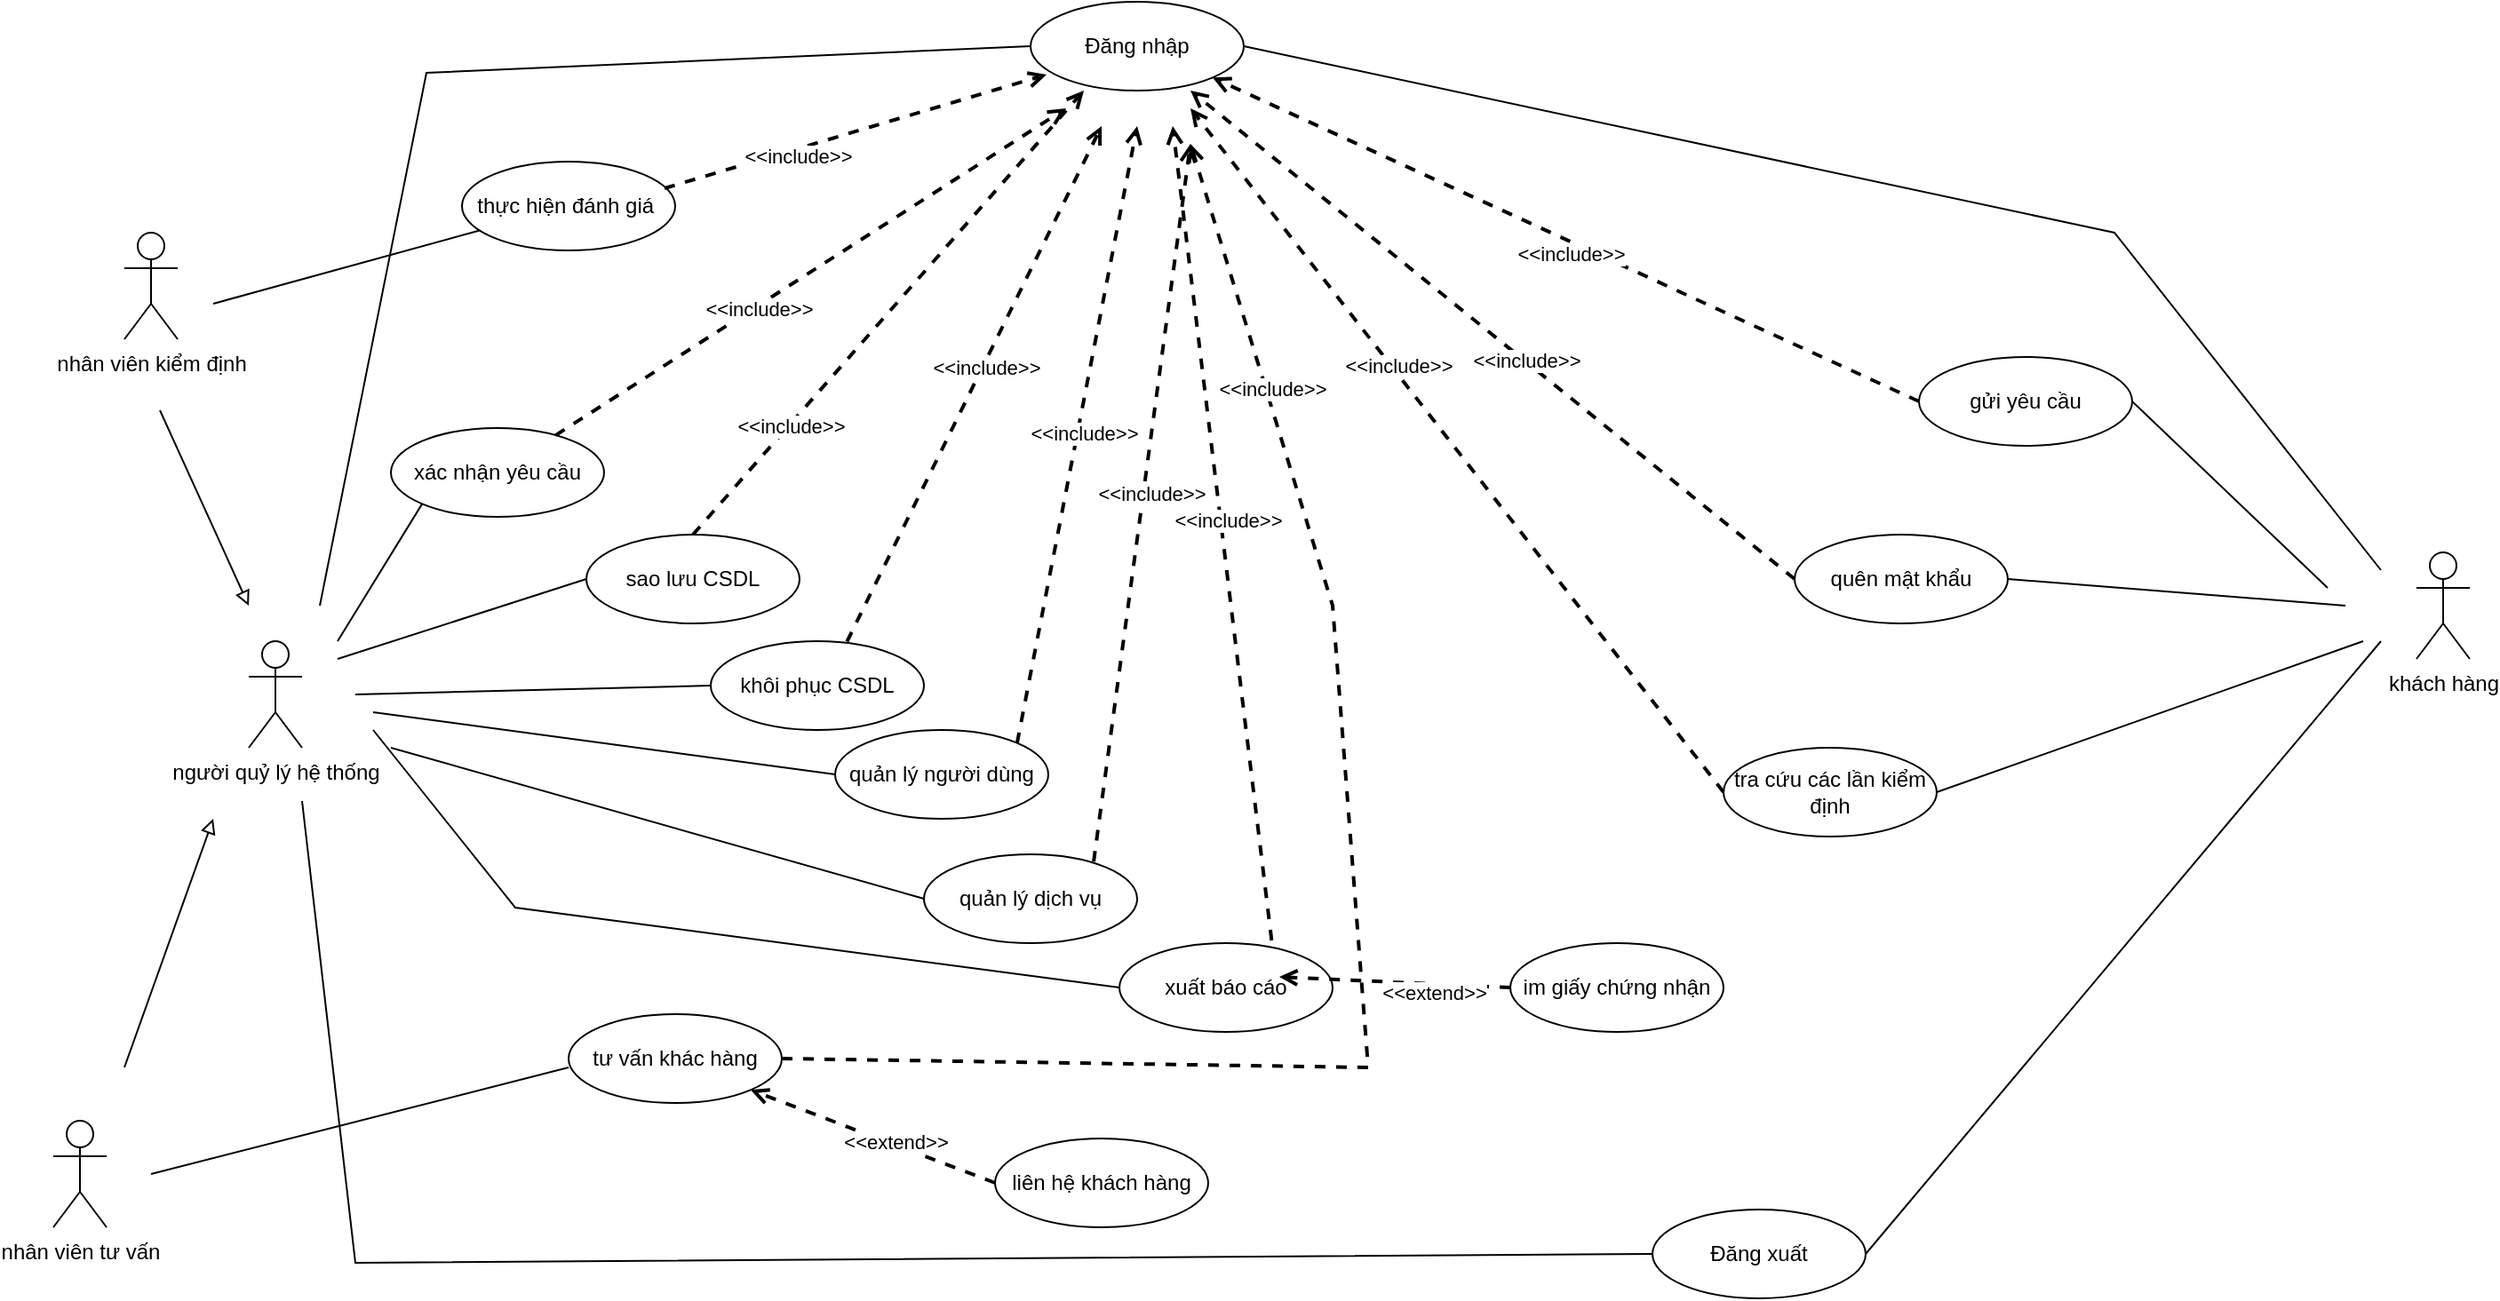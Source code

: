 <mxfile version="24.7.17" pages="4">
  <diagram name="use case tong quat" id="53bPs-Tj5kSFK4nyHWsO">
    <mxGraphModel dx="2273" dy="934" grid="1" gridSize="10" guides="1" tooltips="1" connect="1" arrows="1" fold="1" page="1" pageScale="1" pageWidth="827" pageHeight="1169" math="0" shadow="0">
      <root>
        <mxCell id="0" />
        <mxCell id="1" parent="0" />
        <mxCell id="f5O9573PtEotkBy1hpDQ-1" value="người quỷ lý hệ thống" style="shape=umlActor;verticalLabelPosition=bottom;verticalAlign=top;html=1;outlineConnect=0;" vertex="1" parent="1">
          <mxGeometry x="-210" y="380" width="30" height="60" as="geometry" />
        </mxCell>
        <mxCell id="f5O9573PtEotkBy1hpDQ-2" value="nhân viên tư vấn" style="shape=umlActor;verticalLabelPosition=bottom;verticalAlign=top;html=1;outlineConnect=0;" vertex="1" parent="1">
          <mxGeometry x="-320" y="650" width="30" height="60" as="geometry" />
        </mxCell>
        <mxCell id="f5O9573PtEotkBy1hpDQ-3" value="khách hàng" style="shape=umlActor;verticalLabelPosition=bottom;verticalAlign=top;html=1;outlineConnect=0;" vertex="1" parent="1">
          <mxGeometry x="1010" y="330" width="30" height="60" as="geometry" />
        </mxCell>
        <mxCell id="f5O9573PtEotkBy1hpDQ-4" value="nhân viên kiểm định" style="shape=umlActor;verticalLabelPosition=bottom;verticalAlign=top;html=1;outlineConnect=0;" vertex="1" parent="1">
          <mxGeometry x="-280" y="150" width="30" height="60" as="geometry" />
        </mxCell>
        <mxCell id="f5O9573PtEotkBy1hpDQ-5" value="Đăng nhập" style="ellipse;whiteSpace=wrap;html=1;" vertex="1" parent="1">
          <mxGeometry x="230" y="20" width="120" height="50" as="geometry" />
        </mxCell>
        <mxCell id="f5O9573PtEotkBy1hpDQ-6" value="Đăng xuất" style="ellipse;whiteSpace=wrap;html=1;" vertex="1" parent="1">
          <mxGeometry x="580" y="700" width="120" height="50" as="geometry" />
        </mxCell>
        <mxCell id="f5O9573PtEotkBy1hpDQ-7" value="sao lưu CSDL" style="ellipse;whiteSpace=wrap;html=1;" vertex="1" parent="1">
          <mxGeometry x="-20" y="320" width="120" height="50" as="geometry" />
        </mxCell>
        <mxCell id="f5O9573PtEotkBy1hpDQ-8" value="khôi phục CSDL" style="ellipse;whiteSpace=wrap;html=1;" vertex="1" parent="1">
          <mxGeometry x="50" y="380" width="120" height="50" as="geometry" />
        </mxCell>
        <mxCell id="f5O9573PtEotkBy1hpDQ-9" value="tư vấn khác hàng" style="ellipse;whiteSpace=wrap;html=1;" vertex="1" parent="1">
          <mxGeometry x="-30" y="590" width="120" height="50" as="geometry" />
        </mxCell>
        <mxCell id="f5O9573PtEotkBy1hpDQ-10" value="thực hiện đánh giá&amp;nbsp;&lt;span style=&quot;color: rgba(0, 0, 0, 0); font-family: monospace; font-size: 0px; text-align: start; text-wrap: nowrap;&quot;&gt;%3CmxGraphModel%3E%3Croot%3E%3CmxCell%20id%3D%220%22%2F%3E%3CmxCell%20id%3D%221%22%20parent%3D%220%22%2F%3E%3CmxCell%20id%3D%222%22%20value%3D%22%C4%90%C4%83ng%20nh%E1%BA%ADp%22%20style%3D%22ellipse%3BwhiteSpace%3Dwrap%3Bhtml%3D1%3B%22%20vertex%3D%221%22%20parent%3D%221%22%3E%3CmxGeometry%20x%3D%22330%22%20y%3D%22300%22%20width%3D%22120%22%20height%3D%2250%22%20as%3D%22geometry%22%2F%3E%3C%2FmxCell%3E%3C%2Froot%3E%3C%2FmxGraphModel%3E&lt;/span&gt;&lt;span style=&quot;color: rgba(0, 0, 0, 0); font-family: monospace; font-size: 0px; text-align: start; text-wrap: nowrap;&quot;&gt;%3CmxGraphModel%3E%3Croot%3E%3CmxCell%20id%3D%220%22%2F%3E%3CmxCell%20id%3D%221%22%20parent%3D%220%22%2F%3E%3CmxCell%20id%3D%222%22%20value%3D%22%C4%90%C4%83ng%20nh%E1%BA%ADp%22%20style%3D%22ellipse%3BwhiteSpace%3Dwrap%3Bhtml%3D1%3B%22%20vertex%3D%221%22%20parent%3D%221%22%3E%3CmxGeometry%20x%3D%22330%22%20y%3D%22300%22%20width%3D%22120%22%20height%3D%2250%22%20as%3D%22geometry%22%2F%3E%3C%2FmxCell%3E%3C%2Froot%3E%3C%2FmxGraphModel%3E&lt;/span&gt;" style="ellipse;whiteSpace=wrap;html=1;" vertex="1" parent="1">
          <mxGeometry x="-90" y="110" width="120" height="50" as="geometry" />
        </mxCell>
        <mxCell id="f5O9573PtEotkBy1hpDQ-11" value="gửi yêu cầu" style="ellipse;whiteSpace=wrap;html=1;" vertex="1" parent="1">
          <mxGeometry x="730" y="220" width="120" height="50" as="geometry" />
        </mxCell>
        <mxCell id="f5O9573PtEotkBy1hpDQ-12" value="quản lý người dùng" style="ellipse;whiteSpace=wrap;html=1;" vertex="1" parent="1">
          <mxGeometry x="120" y="430" width="120" height="50" as="geometry" />
        </mxCell>
        <mxCell id="f5O9573PtEotkBy1hpDQ-13" value="xuất báo cáo" style="ellipse;whiteSpace=wrap;html=1;" vertex="1" parent="1">
          <mxGeometry x="280" y="550" width="120" height="50" as="geometry" />
        </mxCell>
        <mxCell id="f5O9573PtEotkBy1hpDQ-14" value="" style="endArrow=none;html=1;rounded=0;entryX=0;entryY=0.5;entryDx=0;entryDy=0;" edge="1" parent="1" target="f5O9573PtEotkBy1hpDQ-5">
          <mxGeometry width="50" height="50" relative="1" as="geometry">
            <mxPoint x="-170" y="360" as="sourcePoint" />
            <mxPoint x="420" y="310" as="targetPoint" />
            <Array as="points">
              <mxPoint x="-110" y="60" />
            </Array>
          </mxGeometry>
        </mxCell>
        <mxCell id="f5O9573PtEotkBy1hpDQ-15" value="" style="endArrow=none;html=1;rounded=0;entryX=0;entryY=0.5;entryDx=0;entryDy=0;" edge="1" parent="1" target="f5O9573PtEotkBy1hpDQ-7">
          <mxGeometry width="50" height="50" relative="1" as="geometry">
            <mxPoint x="-160" y="390" as="sourcePoint" />
            <mxPoint x="420" y="310" as="targetPoint" />
          </mxGeometry>
        </mxCell>
        <mxCell id="f5O9573PtEotkBy1hpDQ-16" value="" style="endArrow=none;html=1;rounded=0;entryX=0;entryY=0.5;entryDx=0;entryDy=0;" edge="1" parent="1" target="f5O9573PtEotkBy1hpDQ-8">
          <mxGeometry width="50" height="50" relative="1" as="geometry">
            <mxPoint x="-150" y="410" as="sourcePoint" />
            <mxPoint x="160" y="205" as="targetPoint" />
          </mxGeometry>
        </mxCell>
        <mxCell id="f5O9573PtEotkBy1hpDQ-17" value="" style="endArrow=none;html=1;rounded=0;entryX=0;entryY=0.5;entryDx=0;entryDy=0;" edge="1" parent="1" target="f5O9573PtEotkBy1hpDQ-12">
          <mxGeometry width="50" height="50" relative="1" as="geometry">
            <mxPoint x="-140" y="420" as="sourcePoint" />
            <mxPoint x="170" y="215" as="targetPoint" />
          </mxGeometry>
        </mxCell>
        <mxCell id="f5O9573PtEotkBy1hpDQ-18" value="" style="endArrow=none;html=1;rounded=0;entryX=0;entryY=0.5;entryDx=0;entryDy=0;" edge="1" parent="1" target="f5O9573PtEotkBy1hpDQ-13">
          <mxGeometry width="50" height="50" relative="1" as="geometry">
            <mxPoint x="-140" y="430" as="sourcePoint" />
            <mxPoint x="180" y="225" as="targetPoint" />
            <Array as="points">
              <mxPoint x="-60" y="530" />
            </Array>
          </mxGeometry>
        </mxCell>
        <mxCell id="f5O9573PtEotkBy1hpDQ-19" value="" style="endArrow=none;html=1;rounded=0;entryX=1;entryY=0.5;entryDx=0;entryDy=0;" edge="1" parent="1" target="f5O9573PtEotkBy1hpDQ-11">
          <mxGeometry width="50" height="50" relative="1" as="geometry">
            <mxPoint x="960" y="350" as="sourcePoint" />
            <mxPoint x="700" y="310" as="targetPoint" />
          </mxGeometry>
        </mxCell>
        <mxCell id="f5O9573PtEotkBy1hpDQ-20" value="" style="endArrow=none;html=1;rounded=0;entryX=1;entryY=0.5;entryDx=0;entryDy=0;" edge="1" parent="1" target="f5O9573PtEotkBy1hpDQ-6">
          <mxGeometry width="50" height="50" relative="1" as="geometry">
            <mxPoint x="990" y="380" as="sourcePoint" />
            <mxPoint x="330" y="652.353" as="targetPoint" />
          </mxGeometry>
        </mxCell>
        <mxCell id="f5O9573PtEotkBy1hpDQ-21" value="" style="endArrow=none;html=1;rounded=0;entryX=1;entryY=0.5;entryDx=0;entryDy=0;" edge="1" parent="1" target="f5O9573PtEotkBy1hpDQ-5">
          <mxGeometry width="50" height="50" relative="1" as="geometry">
            <mxPoint x="990" y="340" as="sourcePoint" />
            <mxPoint x="670" y="365" as="targetPoint" />
            <Array as="points">
              <mxPoint x="840" y="150" />
            </Array>
          </mxGeometry>
        </mxCell>
        <mxCell id="f5O9573PtEotkBy1hpDQ-22" value="" style="endArrow=block;html=1;rounded=0;endFill=0;" edge="1" parent="1">
          <mxGeometry width="50" height="50" relative="1" as="geometry">
            <mxPoint x="-280" y="620" as="sourcePoint" />
            <mxPoint x="-230" y="480" as="targetPoint" />
          </mxGeometry>
        </mxCell>
        <mxCell id="f5O9573PtEotkBy1hpDQ-23" value="" style="endArrow=block;html=1;rounded=0;endFill=0;" edge="1" parent="1">
          <mxGeometry width="50" height="50" relative="1" as="geometry">
            <mxPoint x="-260" y="250" as="sourcePoint" />
            <mxPoint x="-210" y="360" as="targetPoint" />
          </mxGeometry>
        </mxCell>
        <mxCell id="f5O9573PtEotkBy1hpDQ-24" value="" style="endArrow=open;dashed=1;html=1;strokeWidth=2;rounded=0;endFill=0;exitX=0.5;exitY=0;exitDx=0;exitDy=0;" edge="1" parent="1" source="f5O9573PtEotkBy1hpDQ-7">
          <mxGeometry width="50" height="50" relative="1" as="geometry">
            <mxPoint x="210" y="330" as="sourcePoint" />
            <mxPoint x="260" y="70" as="targetPoint" />
          </mxGeometry>
        </mxCell>
        <mxCell id="f5O9573PtEotkBy1hpDQ-25" value="&amp;lt;&amp;lt;include&amp;gt;&amp;gt;" style="edgeLabel;html=1;align=center;verticalAlign=middle;resizable=0;points=[];" vertex="1" connectable="0" parent="f5O9573PtEotkBy1hpDQ-24">
          <mxGeometry x="-0.502" relative="1" as="geometry">
            <mxPoint y="1" as="offset" />
          </mxGeometry>
        </mxCell>
        <mxCell id="f5O9573PtEotkBy1hpDQ-26" value="" style="endArrow=open;dashed=1;html=1;strokeWidth=2;rounded=0;endFill=0;exitX=0.639;exitY=0.005;exitDx=0;exitDy=0;exitPerimeter=0;" edge="1" parent="1" source="f5O9573PtEotkBy1hpDQ-8">
          <mxGeometry width="50" height="50" relative="1" as="geometry">
            <mxPoint x="170" y="220" as="sourcePoint" />
            <mxPoint x="270" y="90" as="targetPoint" />
          </mxGeometry>
        </mxCell>
        <mxCell id="f5O9573PtEotkBy1hpDQ-27" value="&amp;lt;&amp;lt;include&amp;gt;&amp;gt;" style="edgeLabel;html=1;align=center;verticalAlign=middle;resizable=0;points=[];" vertex="1" connectable="0" parent="f5O9573PtEotkBy1hpDQ-26">
          <mxGeometry x="0.061" y="-1" relative="1" as="geometry">
            <mxPoint x="1" y="-1" as="offset" />
          </mxGeometry>
        </mxCell>
        <mxCell id="f5O9573PtEotkBy1hpDQ-28" value="" style="endArrow=open;dashed=1;html=1;strokeWidth=2;rounded=0;endFill=0;exitX=0.714;exitY=-0.031;exitDx=0;exitDy=0;exitPerimeter=0;" edge="1" parent="1" source="f5O9573PtEotkBy1hpDQ-13">
          <mxGeometry width="50" height="50" relative="1" as="geometry">
            <mxPoint x="314" y="440" as="sourcePoint" />
            <mxPoint x="310" y="90" as="targetPoint" />
          </mxGeometry>
        </mxCell>
        <mxCell id="f5O9573PtEotkBy1hpDQ-29" value="&amp;lt;&amp;lt;include&amp;gt;&amp;gt;" style="edgeLabel;html=1;align=center;verticalAlign=middle;resizable=0;points=[];" vertex="1" connectable="0" parent="f5O9573PtEotkBy1hpDQ-28">
          <mxGeometry x="0.029" y="-4" relative="1" as="geometry">
            <mxPoint as="offset" />
          </mxGeometry>
        </mxCell>
        <mxCell id="f5O9573PtEotkBy1hpDQ-30" value="" style="endArrow=open;dashed=1;html=1;strokeWidth=2;rounded=0;endFill=0;exitX=1;exitY=0;exitDx=0;exitDy=0;" edge="1" parent="1" source="f5O9573PtEotkBy1hpDQ-12">
          <mxGeometry width="50" height="50" relative="1" as="geometry">
            <mxPoint x="200" y="250" as="sourcePoint" />
            <mxPoint x="290" y="90" as="targetPoint" />
          </mxGeometry>
        </mxCell>
        <mxCell id="f5O9573PtEotkBy1hpDQ-31" value="&amp;lt;&amp;lt;include&amp;gt;&amp;gt;" style="edgeLabel;html=1;align=center;verticalAlign=middle;resizable=0;points=[];" vertex="1" connectable="0" parent="f5O9573PtEotkBy1hpDQ-30">
          <mxGeometry x="0.011" y="-3" relative="1" as="geometry">
            <mxPoint y="1" as="offset" />
          </mxGeometry>
        </mxCell>
        <mxCell id="f5O9573PtEotkBy1hpDQ-32" value="quên mật khẩu" style="ellipse;whiteSpace=wrap;html=1;" vertex="1" parent="1">
          <mxGeometry x="660" y="320" width="120" height="50" as="geometry" />
        </mxCell>
        <mxCell id="f5O9573PtEotkBy1hpDQ-33" value="" style="endArrow=none;html=1;rounded=0;entryX=1;entryY=0.5;entryDx=0;entryDy=0;" edge="1" parent="1" target="f5O9573PtEotkBy1hpDQ-32">
          <mxGeometry width="50" height="50" relative="1" as="geometry">
            <mxPoint x="970" y="360" as="sourcePoint" />
            <mxPoint x="710" y="320" as="targetPoint" />
          </mxGeometry>
        </mxCell>
        <mxCell id="f5O9573PtEotkBy1hpDQ-34" value="" style="endArrow=none;html=1;rounded=0;" edge="1" parent="1">
          <mxGeometry width="50" height="50" relative="1" as="geometry">
            <mxPoint x="-265" y="680" as="sourcePoint" />
            <mxPoint x="-30" y="620" as="targetPoint" />
          </mxGeometry>
        </mxCell>
        <mxCell id="f5O9573PtEotkBy1hpDQ-35" value="" style="endArrow=open;dashed=1;html=1;strokeWidth=2;rounded=0;endFill=0;exitX=0;exitY=0.5;exitDx=0;exitDy=0;entryX=1;entryY=1;entryDx=0;entryDy=0;" edge="1" parent="1" source="f5O9573PtEotkBy1hpDQ-11" target="f5O9573PtEotkBy1hpDQ-5">
          <mxGeometry width="50" height="50" relative="1" as="geometry">
            <mxPoint x="326" y="458" as="sourcePoint" />
            <mxPoint x="320" y="100" as="targetPoint" />
          </mxGeometry>
        </mxCell>
        <mxCell id="f5O9573PtEotkBy1hpDQ-36" value="&amp;lt;&amp;lt;include&amp;gt;&amp;gt;" style="edgeLabel;html=1;align=center;verticalAlign=middle;resizable=0;points=[];" vertex="1" connectable="0" parent="f5O9573PtEotkBy1hpDQ-35">
          <mxGeometry x="-0.021" y="7" relative="1" as="geometry">
            <mxPoint x="1" as="offset" />
          </mxGeometry>
        </mxCell>
        <mxCell id="f5O9573PtEotkBy1hpDQ-37" value="" style="endArrow=open;dashed=1;html=1;strokeWidth=2;rounded=0;endFill=0;exitX=0;exitY=0.5;exitDx=0;exitDy=0;entryX=0.75;entryY=1;entryDx=0;entryDy=0;entryPerimeter=0;" edge="1" parent="1" source="f5O9573PtEotkBy1hpDQ-32" target="f5O9573PtEotkBy1hpDQ-5">
          <mxGeometry width="50" height="50" relative="1" as="geometry">
            <mxPoint x="336" y="468" as="sourcePoint" />
            <mxPoint x="330" y="110" as="targetPoint" />
          </mxGeometry>
        </mxCell>
        <mxCell id="f5O9573PtEotkBy1hpDQ-38" value="&amp;lt;&amp;lt;include&amp;gt;&amp;gt;" style="edgeLabel;html=1;align=center;verticalAlign=middle;resizable=0;points=[];" vertex="1" connectable="0" parent="f5O9573PtEotkBy1hpDQ-37">
          <mxGeometry x="-0.109" y="-1" relative="1" as="geometry">
            <mxPoint as="offset" />
          </mxGeometry>
        </mxCell>
        <mxCell id="f5O9573PtEotkBy1hpDQ-39" value="tra cứu các lần kiểm định" style="ellipse;whiteSpace=wrap;html=1;" vertex="1" parent="1">
          <mxGeometry x="620" y="440" width="120" height="50" as="geometry" />
        </mxCell>
        <mxCell id="f5O9573PtEotkBy1hpDQ-40" value="" style="endArrow=open;dashed=1;html=1;strokeWidth=2;rounded=0;endFill=0;exitX=1;exitY=0.5;exitDx=0;exitDy=0;" edge="1" parent="1" source="f5O9573PtEotkBy1hpDQ-9">
          <mxGeometry width="50" height="50" relative="1" as="geometry">
            <mxPoint x="326" y="458" as="sourcePoint" />
            <mxPoint x="320" y="100" as="targetPoint" />
            <Array as="points">
              <mxPoint x="420" y="620" />
              <mxPoint x="400" y="360" />
            </Array>
          </mxGeometry>
        </mxCell>
        <mxCell id="f5O9573PtEotkBy1hpDQ-41" value="&amp;lt;&amp;lt;include&amp;gt;&amp;gt;" style="edgeLabel;html=1;align=center;verticalAlign=middle;resizable=0;points=[];" vertex="1" connectable="0" parent="f5O9573PtEotkBy1hpDQ-40">
          <mxGeometry x="0.663" y="-3" relative="1" as="geometry">
            <mxPoint as="offset" />
          </mxGeometry>
        </mxCell>
        <mxCell id="f5O9573PtEotkBy1hpDQ-42" value="" style="endArrow=open;dashed=1;html=1;strokeWidth=2;rounded=0;endFill=0;exitX=0.95;exitY=0.3;exitDx=0;exitDy=0;entryX=0.075;entryY=0.82;entryDx=0;entryDy=0;entryPerimeter=0;exitPerimeter=0;" edge="1" parent="1" source="f5O9573PtEotkBy1hpDQ-10" target="f5O9573PtEotkBy1hpDQ-5">
          <mxGeometry width="50" height="50" relative="1" as="geometry">
            <mxPoint x="336" y="468" as="sourcePoint" />
            <mxPoint x="330" y="110" as="targetPoint" />
          </mxGeometry>
        </mxCell>
        <mxCell id="f5O9573PtEotkBy1hpDQ-43" value="&amp;lt;&amp;lt;include&amp;gt;&amp;gt;" style="edgeLabel;html=1;align=center;verticalAlign=middle;resizable=0;points=[];" vertex="1" connectable="0" parent="f5O9573PtEotkBy1hpDQ-42">
          <mxGeometry x="-0.317" y="-4" relative="1" as="geometry">
            <mxPoint as="offset" />
          </mxGeometry>
        </mxCell>
        <mxCell id="f5O9573PtEotkBy1hpDQ-44" value="" style="endArrow=none;html=1;rounded=0;" edge="1" parent="1" target="f5O9573PtEotkBy1hpDQ-10">
          <mxGeometry width="50" height="50" relative="1" as="geometry">
            <mxPoint x="-230" y="190" as="sourcePoint" />
            <mxPoint x="390" y="440" as="targetPoint" />
          </mxGeometry>
        </mxCell>
        <mxCell id="f5O9573PtEotkBy1hpDQ-45" value="liên hệ khách hàng" style="ellipse;whiteSpace=wrap;html=1;" vertex="1" parent="1">
          <mxGeometry x="210" y="660" width="120" height="50" as="geometry" />
        </mxCell>
        <mxCell id="f5O9573PtEotkBy1hpDQ-46" value="" style="endArrow=open;dashed=1;html=1;strokeWidth=2;rounded=0;endFill=0;entryX=1;entryY=1;entryDx=0;entryDy=0;exitX=0;exitY=0.5;exitDx=0;exitDy=0;" edge="1" parent="1" source="f5O9573PtEotkBy1hpDQ-45" target="f5O9573PtEotkBy1hpDQ-9">
          <mxGeometry width="50" height="50" relative="1" as="geometry">
            <mxPoint x="150" y="310" as="sourcePoint" />
            <mxPoint x="270" y="80" as="targetPoint" />
          </mxGeometry>
        </mxCell>
        <mxCell id="f5O9573PtEotkBy1hpDQ-47" value="&amp;lt;&amp;lt;extend&amp;gt;&amp;gt;" style="edgeLabel;html=1;align=center;verticalAlign=middle;resizable=0;points=[];" vertex="1" connectable="0" parent="f5O9573PtEotkBy1hpDQ-46">
          <mxGeometry x="-0.181" y="-2" relative="1" as="geometry">
            <mxPoint as="offset" />
          </mxGeometry>
        </mxCell>
        <mxCell id="f5O9573PtEotkBy1hpDQ-48" value="xác nhận yêu cầu" style="ellipse;whiteSpace=wrap;html=1;" vertex="1" parent="1">
          <mxGeometry x="-130" y="260" width="120" height="50" as="geometry" />
        </mxCell>
        <mxCell id="f5O9573PtEotkBy1hpDQ-49" value="" style="endArrow=none;html=1;rounded=0;entryX=0;entryY=1;entryDx=0;entryDy=0;" edge="1" parent="1" target="f5O9573PtEotkBy1hpDQ-48">
          <mxGeometry width="50" height="50" relative="1" as="geometry">
            <mxPoint x="-160" y="380" as="sourcePoint" />
            <mxPoint x="300" y="440" as="targetPoint" />
          </mxGeometry>
        </mxCell>
        <mxCell id="f5O9573PtEotkBy1hpDQ-50" value="" style="endArrow=open;dashed=1;html=1;strokeWidth=2;rounded=0;endFill=0;" edge="1" parent="1" source="f5O9573PtEotkBy1hpDQ-48">
          <mxGeometry width="50" height="50" relative="1" as="geometry">
            <mxPoint x="150" y="310" as="sourcePoint" />
            <mxPoint x="250" y="80" as="targetPoint" />
          </mxGeometry>
        </mxCell>
        <mxCell id="f5O9573PtEotkBy1hpDQ-51" value="&lt;span style=&quot;color: rgba(0, 0, 0, 0); font-family: monospace; font-size: 0px; text-align: start; background-color: rgb(251, 251, 251);&quot;&gt;%3CmxGraphModel%3E%3Croot%3E%3CmxCell%20id%3D%220%22%2F%3E%3CmxCell%20id%3D%221%22%20parent%3D%220%22%2F%3E%3CmxCell%20id%3D%222%22%20value%3D%22%26amp%3Blt%3B%26amp%3Blt%3Binclude%26amp%3Bgt%3B%26amp%3Bgt%3B%22%20style%3D%22edgeLabel%3Bhtml%3D1%3Balign%3Dcenter%3BverticalAlign%3Dmiddle%3Bresizable%3D0%3Bpoints%3D%5B%5D%3B%22%20vertex%3D%221%22%20connectable%3D%220%22%20parent%3D%221%22%3E%3CmxGeometry%20x%3D%2298.331%22%20y%3D%22107.047%22%20as%3D%22geometry%22%2F%3E%3C%2FmxCell%3E%3C%2Froot%3E%3C%2FmxGraphModel%3E&lt;/span&gt;" style="edgeLabel;html=1;align=center;verticalAlign=middle;resizable=0;points=[];" vertex="1" connectable="0" parent="f5O9573PtEotkBy1hpDQ-50">
          <mxGeometry x="0.215" y="-2" relative="1" as="geometry">
            <mxPoint as="offset" />
          </mxGeometry>
        </mxCell>
        <mxCell id="f5O9573PtEotkBy1hpDQ-52" value="&amp;lt;&amp;lt;include&amp;gt;&amp;gt;" style="edgeLabel;html=1;align=center;verticalAlign=middle;resizable=0;points=[];" vertex="1" connectable="0" parent="f5O9573PtEotkBy1hpDQ-50">
          <mxGeometry x="-0.211" y="-1" relative="1" as="geometry">
            <mxPoint as="offset" />
          </mxGeometry>
        </mxCell>
        <mxCell id="f5O9573PtEotkBy1hpDQ-53" value="" style="endArrow=none;html=1;rounded=0;entryX=1;entryY=0.5;entryDx=0;entryDy=0;" edge="1" parent="1" target="f5O9573PtEotkBy1hpDQ-39">
          <mxGeometry width="50" height="50" relative="1" as="geometry">
            <mxPoint x="980" y="380" as="sourcePoint" />
            <mxPoint x="640" y="385" as="targetPoint" />
          </mxGeometry>
        </mxCell>
        <mxCell id="f5O9573PtEotkBy1hpDQ-54" value="" style="endArrow=open;dashed=1;html=1;strokeWidth=2;rounded=0;endFill=0;exitX=0;exitY=0.5;exitDx=0;exitDy=0;" edge="1" parent="1" source="f5O9573PtEotkBy1hpDQ-39">
          <mxGeometry width="50" height="50" relative="1" as="geometry">
            <mxPoint x="530" y="325" as="sourcePoint" />
            <mxPoint x="320" y="80" as="targetPoint" />
          </mxGeometry>
        </mxCell>
        <mxCell id="f5O9573PtEotkBy1hpDQ-55" value="&amp;lt;&amp;lt;include&amp;gt;&amp;gt;" style="edgeLabel;html=1;align=center;verticalAlign=middle;resizable=0;points=[];" vertex="1" connectable="0" parent="f5O9573PtEotkBy1hpDQ-54">
          <mxGeometry x="0.237" y="-3" relative="1" as="geometry">
            <mxPoint as="offset" />
          </mxGeometry>
        </mxCell>
        <mxCell id="f5O9573PtEotkBy1hpDQ-56" value="" style="endArrow=none;html=1;rounded=0;exitX=0;exitY=0.5;exitDx=0;exitDy=0;" edge="1" parent="1" source="f5O9573PtEotkBy1hpDQ-6">
          <mxGeometry width="50" height="50" relative="1" as="geometry">
            <mxPoint x="1000" y="390" as="sourcePoint" />
            <mxPoint x="-180" y="470" as="targetPoint" />
            <Array as="points">
              <mxPoint x="-150" y="730" />
            </Array>
          </mxGeometry>
        </mxCell>
        <mxCell id="f5O9573PtEotkBy1hpDQ-57" value="im giấy chứng nhận" style="ellipse;whiteSpace=wrap;html=1;" vertex="1" parent="1">
          <mxGeometry x="500" y="550" width="120" height="50" as="geometry" />
        </mxCell>
        <mxCell id="f5O9573PtEotkBy1hpDQ-58" value="" style="endArrow=open;dashed=1;html=1;strokeWidth=2;rounded=0;endFill=0;entryX=1;entryY=1;entryDx=0;entryDy=0;exitX=0;exitY=0.5;exitDx=0;exitDy=0;" edge="1" parent="1" source="f5O9573PtEotkBy1hpDQ-57">
          <mxGeometry width="50" height="50" relative="1" as="geometry">
            <mxPoint x="508" y="621" as="sourcePoint" />
            <mxPoint x="370" y="569" as="targetPoint" />
          </mxGeometry>
        </mxCell>
        <mxCell id="f5O9573PtEotkBy1hpDQ-59" value="&amp;lt;&amp;lt;extend&amp;gt;&amp;gt;" style="edgeLabel;html=1;align=center;verticalAlign=middle;resizable=0;points=[];" vertex="1" connectable="0" parent="f5O9573PtEotkBy1hpDQ-58">
          <mxGeometry x="-0.181" y="-2" relative="1" as="geometry">
            <mxPoint x="10" y="7" as="offset" />
          </mxGeometry>
        </mxCell>
        <mxCell id="f5O9573PtEotkBy1hpDQ-60" value="quản lý dịch vụ" style="ellipse;whiteSpace=wrap;html=1;" vertex="1" parent="1">
          <mxGeometry x="170" y="500" width="120" height="50" as="geometry" />
        </mxCell>
        <mxCell id="f5O9573PtEotkBy1hpDQ-61" value="" style="endArrow=none;html=1;rounded=0;entryX=0;entryY=0.5;entryDx=0;entryDy=0;" edge="1" parent="1" target="f5O9573PtEotkBy1hpDQ-60">
          <mxGeometry width="50" height="50" relative="1" as="geometry">
            <mxPoint x="-130" y="440" as="sourcePoint" />
            <mxPoint x="290" y="470" as="targetPoint" />
          </mxGeometry>
        </mxCell>
        <mxCell id="f5O9573PtEotkBy1hpDQ-62" value="" style="endArrow=open;dashed=1;html=1;strokeWidth=2;rounded=0;endFill=0;exitX=0.796;exitY=0.082;exitDx=0;exitDy=0;exitPerimeter=0;" edge="1" parent="1" source="f5O9573PtEotkBy1hpDQ-60">
          <mxGeometry width="50" height="50" relative="1" as="geometry">
            <mxPoint x="376" y="558" as="sourcePoint" />
            <mxPoint x="320" y="100" as="targetPoint" />
          </mxGeometry>
        </mxCell>
        <mxCell id="f5O9573PtEotkBy1hpDQ-63" value="&amp;lt;&amp;lt;include&amp;gt;&amp;gt;" style="edgeLabel;html=1;align=center;verticalAlign=middle;resizable=0;points=[];" vertex="1" connectable="0" parent="f5O9573PtEotkBy1hpDQ-62">
          <mxGeometry x="0.029" y="-4" relative="1" as="geometry">
            <mxPoint as="offset" />
          </mxGeometry>
        </mxCell>
      </root>
    </mxGraphModel>
  </diagram>
  <diagram id="MuZ1EdwapbXiGxudljui" name="Trang-2">
    <mxGraphModel dx="989" dy="639" grid="1" gridSize="10" guides="1" tooltips="1" connect="1" arrows="1" fold="1" page="1" pageScale="1" pageWidth="827" pageHeight="1169" math="0" shadow="0">
      <root>
        <mxCell id="0" />
        <mxCell id="1" parent="0" />
        <mxCell id="-pCjzga6gceC2OjpBCE2-2" value="người quả lý hệ thống" style="shape=umlActor;verticalLabelPosition=bottom;verticalAlign=top;html=1;outlineConnect=0;" vertex="1" parent="1">
          <mxGeometry x="190" y="310" width="30" height="60" as="geometry" />
        </mxCell>
        <mxCell id="-pCjzga6gceC2OjpBCE2-3" value="sao lưu CSDL" style="ellipse;whiteSpace=wrap;html=1;" vertex="1" parent="1">
          <mxGeometry x="450" y="480" width="120" height="50" as="geometry" />
        </mxCell>
        <mxCell id="-pCjzga6gceC2OjpBCE2-4" value="khôi phục CSDL&lt;span style=&quot;color: rgba(0, 0, 0, 0); font-family: monospace; font-size: 0px; text-align: start; text-wrap: nowrap;&quot;&gt;%3CmxGraphModel%3E%3Croot%3E%3CmxCell%20id%3D%220%22%2F%3E%3CmxCell%20id%3D%221%22%20parent%3D%220%22%2F%3E%3CmxCell%20id%3D%222%22%20value%3D%22sao%20l%C6%B0u%20CSDL%22%20style%3D%22ellipse%3BwhiteSpace%3Dwrap%3Bhtml%3D1%3B%22%20vertex%3D%221%22%20parent%3D%221%22%3E%3CmxGeometry%20x%3D%22400%22%20y%3D%22340%22%20width%3D%22120%22%20height%3D%2250%22%20as%3D%22geometry%22%2F%3E%3C%2FmxCell%3E%3C%2Froot%3E%3C%2FmxGraphModel%3E&lt;/span&gt;" style="ellipse;whiteSpace=wrap;html=1;" vertex="1" parent="1">
          <mxGeometry x="420" y="120" width="120" height="50" as="geometry" />
        </mxCell>
        <mxCell id="-pCjzga6gceC2OjpBCE2-5" value="quản lý người dùng" style="ellipse;whiteSpace=wrap;html=1;" vertex="1" parent="1">
          <mxGeometry x="650" y="480" width="120" height="50" as="geometry" />
        </mxCell>
        <mxCell id="-pCjzga6gceC2OjpBCE2-6" value="quản lý dịch vụ" style="ellipse;whiteSpace=wrap;html=1;" vertex="1" parent="1">
          <mxGeometry x="270" y="520" width="120" height="50" as="geometry" />
        </mxCell>
        <mxCell id="-pCjzga6gceC2OjpBCE2-7" value="xuất báo cáo&amp;nbsp;" style="ellipse;whiteSpace=wrap;html=1;" vertex="1" parent="1">
          <mxGeometry x="620" y="310" width="120" height="50" as="geometry" />
        </mxCell>
        <mxCell id="-pCjzga6gceC2OjpBCE2-8" value="xác nhận yêu cầu" style="ellipse;whiteSpace=wrap;html=1;" vertex="1" parent="1">
          <mxGeometry x="620" y="190" width="120" height="50" as="geometry" />
        </mxCell>
        <mxCell id="46Dm5urxPdZSWB7u-8lu-1" value="đăng nhập" style="ellipse;whiteSpace=wrap;html=1;" vertex="1" parent="1">
          <mxGeometry x="340" y="280" width="120" height="50" as="geometry" />
        </mxCell>
        <mxCell id="46Dm5urxPdZSWB7u-8lu-2" value="đăng xuất" style="ellipse;whiteSpace=wrap;html=1;" vertex="1" parent="1">
          <mxGeometry x="860" y="380" width="120" height="50" as="geometry" />
        </mxCell>
        <mxCell id="46Dm5urxPdZSWB7u-8lu-4" value="" style="endArrow=none;html=1;rounded=0;entryX=0;entryY=0.5;entryDx=0;entryDy=0;" edge="1" parent="1" target="46Dm5urxPdZSWB7u-8lu-1">
          <mxGeometry width="50" height="50" relative="1" as="geometry">
            <mxPoint x="250" y="340" as="sourcePoint" />
            <mxPoint x="540" y="440" as="targetPoint" />
          </mxGeometry>
        </mxCell>
        <mxCell id="46Dm5urxPdZSWB7u-8lu-5" value="" style="endArrow=open;dashed=1;html=1;rounded=0;endFill=0;" edge="1" parent="1">
          <mxGeometry width="50" height="50" relative="1" as="geometry">
            <mxPoint x="260" y="360" as="sourcePoint" />
            <mxPoint x="850" y="400" as="targetPoint" />
          </mxGeometry>
        </mxCell>
        <mxCell id="46Dm5urxPdZSWB7u-8lu-18" value="&amp;lt;&amp;lt;include&amp;gt;&amp;gt;" style="edgeLabel;html=1;align=center;verticalAlign=middle;resizable=0;points=[];" vertex="1" connectable="0" parent="46Dm5urxPdZSWB7u-8lu-5">
          <mxGeometry x="0.168" y="1" relative="1" as="geometry">
            <mxPoint x="1" as="offset" />
          </mxGeometry>
        </mxCell>
        <mxCell id="46Dm5urxPdZSWB7u-8lu-6" value="quên mật khẩu" style="ellipse;whiteSpace=wrap;html=1;" vertex="1" parent="1">
          <mxGeometry x="200" y="150" width="120" height="50" as="geometry" />
        </mxCell>
        <mxCell id="46Dm5urxPdZSWB7u-8lu-7" value="" style="endArrow=none;dashed=1;html=1;rounded=0;endFill=0;entryX=1;entryY=1;entryDx=0;entryDy=0;startArrow=open;startFill=0;" edge="1" parent="1" source="46Dm5urxPdZSWB7u-8lu-1" target="46Dm5urxPdZSWB7u-8lu-6">
          <mxGeometry width="50" height="50" relative="1" as="geometry">
            <mxPoint x="270" y="370" as="sourcePoint" />
            <mxPoint x="860" y="410" as="targetPoint" />
          </mxGeometry>
        </mxCell>
        <mxCell id="46Dm5urxPdZSWB7u-8lu-8" value="&amp;lt;&amp;lt;extend&amp;gt;&amp;gt;" style="edgeLabel;html=1;align=center;verticalAlign=middle;resizable=0;points=[];" vertex="1" connectable="0" parent="46Dm5urxPdZSWB7u-8lu-7">
          <mxGeometry x="0.425" relative="1" as="geometry">
            <mxPoint as="offset" />
          </mxGeometry>
        </mxCell>
        <mxCell id="46Dm5urxPdZSWB7u-8lu-9" value="" style="endArrow=none;html=1;rounded=0;exitX=0.656;exitY=-0.056;exitDx=0;exitDy=0;exitPerimeter=0;entryX=0.293;entryY=1.026;entryDx=0;entryDy=0;entryPerimeter=0;endFill=0;dashed=1;startArrow=open;startFill=0;" edge="1" parent="1" source="46Dm5urxPdZSWB7u-8lu-1" target="-pCjzga6gceC2OjpBCE2-4">
          <mxGeometry width="50" height="50" relative="1" as="geometry">
            <mxPoint x="490" y="490" as="sourcePoint" />
            <mxPoint x="540" y="440" as="targetPoint" />
          </mxGeometry>
        </mxCell>
        <mxCell id="46Dm5urxPdZSWB7u-8lu-15" value="&amp;lt;&amp;lt;include&amp;gt;&amp;gt;" style="edgeLabel;html=1;align=center;verticalAlign=middle;resizable=0;points=[];" vertex="1" connectable="0" parent="46Dm5urxPdZSWB7u-8lu-9">
          <mxGeometry x="-0.009" y="-2" relative="1" as="geometry">
            <mxPoint as="offset" />
          </mxGeometry>
        </mxCell>
        <mxCell id="46Dm5urxPdZSWB7u-8lu-10" value="" style="endArrow=none;html=1;rounded=0;exitX=1;exitY=0.5;exitDx=0;exitDy=0;entryX=0;entryY=0.5;entryDx=0;entryDy=0;endFill=0;dashed=1;startArrow=open;startFill=0;" edge="1" parent="1" source="46Dm5urxPdZSWB7u-8lu-1" target="-pCjzga6gceC2OjpBCE2-8">
          <mxGeometry width="50" height="50" relative="1" as="geometry">
            <mxPoint x="490" y="490" as="sourcePoint" />
            <mxPoint x="540" y="440" as="targetPoint" />
          </mxGeometry>
        </mxCell>
        <mxCell id="46Dm5urxPdZSWB7u-8lu-16" value="&amp;lt;&amp;lt;include&amp;gt;&amp;gt;" style="edgeLabel;html=1;align=center;verticalAlign=middle;resizable=0;points=[];" vertex="1" connectable="0" parent="46Dm5urxPdZSWB7u-8lu-10">
          <mxGeometry x="-0.145" y="-1" relative="1" as="geometry">
            <mxPoint as="offset" />
          </mxGeometry>
        </mxCell>
        <mxCell id="46Dm5urxPdZSWB7u-8lu-11" value="" style="endArrow=none;html=1;rounded=0;exitX=0.979;exitY=0.767;exitDx=0;exitDy=0;exitPerimeter=0;entryX=0;entryY=0.5;entryDx=0;entryDy=0;endFill=0;dashed=1;startArrow=open;startFill=0;" edge="1" parent="1" source="46Dm5urxPdZSWB7u-8lu-1" target="-pCjzga6gceC2OjpBCE2-7">
          <mxGeometry width="50" height="50" relative="1" as="geometry">
            <mxPoint x="490" y="490" as="sourcePoint" />
            <mxPoint x="540" y="440" as="targetPoint" />
          </mxGeometry>
        </mxCell>
        <mxCell id="46Dm5urxPdZSWB7u-8lu-17" value="&amp;lt;&amp;lt;include&amp;gt;&amp;gt;" style="edgeLabel;html=1;align=center;verticalAlign=middle;resizable=0;points=[];" vertex="1" connectable="0" parent="46Dm5urxPdZSWB7u-8lu-11">
          <mxGeometry x="0.069" y="5" relative="1" as="geometry">
            <mxPoint as="offset" />
          </mxGeometry>
        </mxCell>
        <mxCell id="46Dm5urxPdZSWB7u-8lu-12" value="" style="endArrow=none;html=1;rounded=0;exitX=0.5;exitY=1;exitDx=0;exitDy=0;endFill=0;dashed=1;startArrow=open;startFill=0;" edge="1" parent="1" source="46Dm5urxPdZSWB7u-8lu-1" target="-pCjzga6gceC2OjpBCE2-3">
          <mxGeometry width="50" height="50" relative="1" as="geometry">
            <mxPoint x="490" y="490" as="sourcePoint" />
            <mxPoint x="540" y="440" as="targetPoint" />
          </mxGeometry>
        </mxCell>
        <mxCell id="46Dm5urxPdZSWB7u-8lu-20" value="&amp;lt;&amp;lt;include&amp;gt;&amp;gt;" style="edgeLabel;html=1;align=center;verticalAlign=middle;resizable=0;points=[];" vertex="1" connectable="0" parent="46Dm5urxPdZSWB7u-8lu-12">
          <mxGeometry x="0.286" y="3" relative="1" as="geometry">
            <mxPoint as="offset" />
          </mxGeometry>
        </mxCell>
        <mxCell id="46Dm5urxPdZSWB7u-8lu-13" value="" style="endArrow=open;html=1;rounded=0;exitX=0.5;exitY=0;exitDx=0;exitDy=0;entryX=0;entryY=1;entryDx=0;entryDy=0;endFill=0;dashed=1;startArrow=none;startFill=0;" edge="1" parent="1" source="-pCjzga6gceC2OjpBCE2-6" target="46Dm5urxPdZSWB7u-8lu-1">
          <mxGeometry width="50" height="50" relative="1" as="geometry">
            <mxPoint x="490" y="490" as="sourcePoint" />
            <mxPoint x="540" y="440" as="targetPoint" />
          </mxGeometry>
        </mxCell>
        <mxCell id="46Dm5urxPdZSWB7u-8lu-21" value="&amp;lt;&amp;lt;include&amp;gt;&amp;gt;" style="edgeLabel;html=1;align=center;verticalAlign=middle;resizable=0;points=[];" vertex="1" connectable="0" parent="46Dm5urxPdZSWB7u-8lu-13">
          <mxGeometry x="-0.03" relative="1" as="geometry">
            <mxPoint as="offset" />
          </mxGeometry>
        </mxCell>
        <mxCell id="46Dm5urxPdZSWB7u-8lu-14" value="" style="endArrow=open;html=1;rounded=0;entryX=1;entryY=1;entryDx=0;entryDy=0;exitX=0.411;exitY=0.061;exitDx=0;exitDy=0;exitPerimeter=0;endFill=0;dashed=1;startArrow=none;startFill=0;" edge="1" parent="1" source="-pCjzga6gceC2OjpBCE2-5" target="46Dm5urxPdZSWB7u-8lu-1">
          <mxGeometry width="50" height="50" relative="1" as="geometry">
            <mxPoint x="490" y="490" as="sourcePoint" />
            <mxPoint x="540" y="440" as="targetPoint" />
          </mxGeometry>
        </mxCell>
        <mxCell id="46Dm5urxPdZSWB7u-8lu-19" value="&amp;lt;&amp;lt;include&amp;gt;&amp;gt;" style="edgeLabel;html=1;align=center;verticalAlign=middle;resizable=0;points=[];" vertex="1" connectable="0" parent="46Dm5urxPdZSWB7u-8lu-14">
          <mxGeometry x="-0.273" y="-2" relative="1" as="geometry">
            <mxPoint x="-1" as="offset" />
          </mxGeometry>
        </mxCell>
        <mxCell id="ZnC2k-dnOfTeuohm9oOU-1" value="in giấy kiểm định" style="ellipse;whiteSpace=wrap;html=1;" vertex="1" parent="1">
          <mxGeometry x="800" y="250" width="120" height="50" as="geometry" />
        </mxCell>
        <mxCell id="ZnC2k-dnOfTeuohm9oOU-2" value="" style="endArrow=none;dashed=1;html=1;rounded=0;endFill=0;entryX=0;entryY=0.5;entryDx=0;entryDy=0;startArrow=open;startFill=0;exitX=0.93;exitY=0.355;exitDx=0;exitDy=0;exitPerimeter=0;" edge="1" parent="1" source="-pCjzga6gceC2OjpBCE2-7" target="ZnC2k-dnOfTeuohm9oOU-1">
          <mxGeometry width="50" height="50" relative="1" as="geometry">
            <mxPoint x="807" y="368" as="sourcePoint" />
            <mxPoint x="730" y="280" as="targetPoint" />
          </mxGeometry>
        </mxCell>
        <mxCell id="ZnC2k-dnOfTeuohm9oOU-3" value="&amp;lt;&amp;lt;extend&amp;gt;&amp;gt;" style="edgeLabel;html=1;align=center;verticalAlign=middle;resizable=0;points=[];" vertex="1" connectable="0" parent="ZnC2k-dnOfTeuohm9oOU-2">
          <mxGeometry x="0.425" relative="1" as="geometry">
            <mxPoint as="offset" />
          </mxGeometry>
        </mxCell>
        <mxCell id="ZnC2k-dnOfTeuohm9oOU-6" value="cấp quyền cho người dùng" style="ellipse;whiteSpace=wrap;html=1;" vertex="1" parent="1">
          <mxGeometry x="860" y="480" width="120" height="50" as="geometry" />
        </mxCell>
        <mxCell id="ZnC2k-dnOfTeuohm9oOU-7" value="cấp quyền cho nhân viên&amp;nbsp;" style="ellipse;whiteSpace=wrap;html=1;" vertex="1" parent="1">
          <mxGeometry x="770" y="585" width="120" height="50" as="geometry" />
        </mxCell>
        <mxCell id="ZnC2k-dnOfTeuohm9oOU-8" value="kiểm tra cập nhật hệ thống" style="ellipse;whiteSpace=wrap;html=1;" vertex="1" parent="1">
          <mxGeometry x="420" y="600" width="120" height="50" as="geometry" />
        </mxCell>
        <mxCell id="ZnC2k-dnOfTeuohm9oOU-10" value="" style="endArrow=none;dashed=1;html=1;rounded=0;endFill=0;entryX=0;entryY=0.5;entryDx=0;entryDy=0;startArrow=open;startFill=0;exitX=1;exitY=0.5;exitDx=0;exitDy=0;" edge="1" parent="1" source="-pCjzga6gceC2OjpBCE2-5" target="ZnC2k-dnOfTeuohm9oOU-6">
          <mxGeometry width="50" height="50" relative="1" as="geometry">
            <mxPoint x="742" y="338" as="sourcePoint" />
            <mxPoint x="810" y="285" as="targetPoint" />
          </mxGeometry>
        </mxCell>
        <mxCell id="ZnC2k-dnOfTeuohm9oOU-11" value="&amp;lt;&amp;lt;extend&amp;gt;&amp;gt;" style="edgeLabel;html=1;align=center;verticalAlign=middle;resizable=0;points=[];" vertex="1" connectable="0" parent="ZnC2k-dnOfTeuohm9oOU-10">
          <mxGeometry x="0.425" relative="1" as="geometry">
            <mxPoint as="offset" />
          </mxGeometry>
        </mxCell>
        <mxCell id="ZnC2k-dnOfTeuohm9oOU-12" value="" style="endArrow=none;dashed=1;html=1;rounded=0;endFill=0;entryX=0.367;entryY=0.055;entryDx=0;entryDy=0;startArrow=open;startFill=0;exitX=1;exitY=1;exitDx=0;exitDy=0;entryPerimeter=0;" edge="1" parent="1" source="-pCjzga6gceC2OjpBCE2-5" target="ZnC2k-dnOfTeuohm9oOU-7">
          <mxGeometry width="50" height="50" relative="1" as="geometry">
            <mxPoint x="780" y="515" as="sourcePoint" />
            <mxPoint x="870" y="515" as="targetPoint" />
          </mxGeometry>
        </mxCell>
        <mxCell id="ZnC2k-dnOfTeuohm9oOU-13" value="&amp;lt;&amp;lt;extend&amp;gt;&amp;gt;" style="edgeLabel;html=1;align=center;verticalAlign=middle;resizable=0;points=[];" vertex="1" connectable="0" parent="ZnC2k-dnOfTeuohm9oOU-12">
          <mxGeometry x="0.425" relative="1" as="geometry">
            <mxPoint as="offset" />
          </mxGeometry>
        </mxCell>
        <mxCell id="ZnC2k-dnOfTeuohm9oOU-14" value="" style="endArrow=none;dashed=1;html=1;rounded=0;endFill=0;entryX=0.259;entryY=0.049;entryDx=0;entryDy=0;startArrow=open;startFill=0;exitX=0.994;exitY=0.767;exitDx=0;exitDy=0;exitPerimeter=0;entryPerimeter=0;" edge="1" parent="1" source="-pCjzga6gceC2OjpBCE2-6" target="ZnC2k-dnOfTeuohm9oOU-8">
          <mxGeometry width="50" height="50" relative="1" as="geometry">
            <mxPoint x="790" y="525" as="sourcePoint" />
            <mxPoint x="880" y="525" as="targetPoint" />
          </mxGeometry>
        </mxCell>
        <mxCell id="ZnC2k-dnOfTeuohm9oOU-15" value="&amp;lt;&amp;lt;extend&amp;gt;&amp;gt;" style="edgeLabel;html=1;align=center;verticalAlign=middle;resizable=0;points=[];" vertex="1" connectable="0" parent="ZnC2k-dnOfTeuohm9oOU-14">
          <mxGeometry x="0.425" relative="1" as="geometry">
            <mxPoint as="offset" />
          </mxGeometry>
        </mxCell>
      </root>
    </mxGraphModel>
  </diagram>
  <diagram id="jqLmS2hWGkZ-NaveV9-r" name="Trang-3">
    <mxGraphModel dx="895" dy="578" grid="1" gridSize="10" guides="1" tooltips="1" connect="1" arrows="1" fold="1" page="1" pageScale="1" pageWidth="827" pageHeight="1169" math="0" shadow="0">
      <root>
        <mxCell id="0" />
        <mxCell id="1" parent="0" />
        <mxCell id="fBB-QxL3M6ERUDiK8IjW-1" value="nhân viên kiểm định" style="shape=umlActor;verticalLabelPosition=bottom;verticalAlign=top;html=1;outlineConnect=0;" vertex="1" parent="1">
          <mxGeometry x="160" y="413" width="30" height="60" as="geometry" />
        </mxCell>
        <mxCell id="fBB-QxL3M6ERUDiK8IjW-2" value="nhân viên tư vấn" style="shape=umlActor;verticalLabelPosition=bottom;verticalAlign=top;html=1;outlineConnect=0;" vertex="1" parent="1">
          <mxGeometry x="160" y="200" width="30" height="60" as="geometry" />
        </mxCell>
        <mxCell id="fBB-QxL3M6ERUDiK8IjW-3" value="đăng nhập&amp;nbsp;" style="ellipse;whiteSpace=wrap;html=1;" vertex="1" parent="1">
          <mxGeometry x="260" y="220" width="120" height="40" as="geometry" />
        </mxCell>
        <mxCell id="naKwqV6ZrmqUestOjbEa-4" value="tư vấn khách hàng" style="ellipse;whiteSpace=wrap;html=1;" vertex="1" parent="1">
          <mxGeometry x="470" y="220" width="120" height="40" as="geometry" />
        </mxCell>
        <mxCell id="wD1XdZu0a5DjzXOA1bBP-1" value="" style="endArrow=none;html=1;rounded=0;exitX=0;exitY=0.5;exitDx=0;exitDy=0;" edge="1" parent="1" source="fBB-QxL3M6ERUDiK8IjW-3">
          <mxGeometry width="50" height="50" relative="1" as="geometry">
            <mxPoint x="130" y="310" as="sourcePoint" />
            <mxPoint x="180" y="240" as="targetPoint" />
          </mxGeometry>
        </mxCell>
        <mxCell id="wD1XdZu0a5DjzXOA1bBP-3" value="" style="endArrow=open;dashed=1;html=1;rounded=0;endFill=0;exitX=0;exitY=0.5;exitDx=0;exitDy=0;entryX=1;entryY=0.5;entryDx=0;entryDy=0;" edge="1" parent="1" source="naKwqV6ZrmqUestOjbEa-4" target="fBB-QxL3M6ERUDiK8IjW-3">
          <mxGeometry width="50" height="50" relative="1" as="geometry">
            <mxPoint x="340" y="310" as="sourcePoint" />
            <mxPoint x="390" y="260" as="targetPoint" />
          </mxGeometry>
        </mxCell>
        <mxCell id="wD1XdZu0a5DjzXOA1bBP-4" value="&amp;lt;&amp;lt;include&amp;gt;&amp;gt;" style="edgeLabel;html=1;align=center;verticalAlign=middle;resizable=0;points=[];" vertex="1" connectable="0" parent="wD1XdZu0a5DjzXOA1bBP-3">
          <mxGeometry x="-0.159" y="3" relative="1" as="geometry">
            <mxPoint as="offset" />
          </mxGeometry>
        </mxCell>
        <mxCell id="wD1XdZu0a5DjzXOA1bBP-5" value="nhận yêu cầu" style="ellipse;whiteSpace=wrap;html=1;" vertex="1" parent="1">
          <mxGeometry x="650" y="150" width="120" height="40" as="geometry" />
        </mxCell>
        <mxCell id="wD1XdZu0a5DjzXOA1bBP-6" value="liên hệ khách hàng" style="ellipse;whiteSpace=wrap;html=1;" vertex="1" parent="1">
          <mxGeometry x="660" y="270" width="120" height="40" as="geometry" />
        </mxCell>
        <mxCell id="iYnsKbGVpQRQ3go-9dAV-2" value="" style="endArrow=open;dashed=1;html=1;rounded=0;endFill=0;exitX=0.026;exitY=0.729;exitDx=0;exitDy=0;entryX=0.978;entryY=0.336;entryDx=0;entryDy=0;exitPerimeter=0;entryPerimeter=0;" edge="1" parent="1" source="wD1XdZu0a5DjzXOA1bBP-5" target="naKwqV6ZrmqUestOjbEa-4">
          <mxGeometry width="50" height="50" relative="1" as="geometry">
            <mxPoint x="480" y="280" as="sourcePoint" />
            <mxPoint x="390" y="280" as="targetPoint" />
          </mxGeometry>
        </mxCell>
        <mxCell id="iYnsKbGVpQRQ3go-9dAV-3" value="&amp;lt;&amp;lt;extend&amp;gt;&amp;gt;" style="edgeLabel;html=1;align=center;verticalAlign=middle;resizable=0;points=[];" vertex="1" connectable="0" parent="iYnsKbGVpQRQ3go-9dAV-2">
          <mxGeometry x="-0.159" y="3" relative="1" as="geometry">
            <mxPoint as="offset" />
          </mxGeometry>
        </mxCell>
        <mxCell id="iYnsKbGVpQRQ3go-9dAV-4" value="" style="endArrow=open;dashed=1;html=1;rounded=0;endFill=0;exitX=0.093;exitY=0.169;exitDx=0;exitDy=0;entryX=0.978;entryY=0.336;entryDx=0;entryDy=0;exitPerimeter=0;entryPerimeter=0;" edge="1" parent="1" source="wD1XdZu0a5DjzXOA1bBP-6">
          <mxGeometry width="50" height="50" relative="1" as="geometry">
            <mxPoint x="663" y="189" as="sourcePoint" />
            <mxPoint x="597" y="243" as="targetPoint" />
          </mxGeometry>
        </mxCell>
        <mxCell id="iYnsKbGVpQRQ3go-9dAV-5" value="&amp;lt;&amp;lt;extend&amp;gt;&amp;gt;" style="edgeLabel;html=1;align=center;verticalAlign=middle;resizable=0;points=[];" vertex="1" connectable="0" parent="iYnsKbGVpQRQ3go-9dAV-4">
          <mxGeometry x="-0.159" y="3" relative="1" as="geometry">
            <mxPoint as="offset" />
          </mxGeometry>
        </mxCell>
        <mxCell id="iYnsKbGVpQRQ3go-9dAV-8" value="đăng nhập&amp;nbsp;" style="ellipse;whiteSpace=wrap;html=1;" vertex="1" parent="1">
          <mxGeometry x="280" y="423" width="120" height="40" as="geometry" />
        </mxCell>
        <mxCell id="PVVeax_gNElqlUOH27HZ-1" value="Thực hiện đánh giá" style="ellipse;whiteSpace=wrap;html=1;" vertex="1" parent="1">
          <mxGeometry x="480" y="423" width="120" height="40" as="geometry" />
        </mxCell>
        <mxCell id="PVVeax_gNElqlUOH27HZ-2" value="" style="endArrow=none;html=1;rounded=0;entryX=0;entryY=0.5;entryDx=0;entryDy=0;" edge="1" parent="1" target="iYnsKbGVpQRQ3go-9dAV-8">
          <mxGeometry width="50" height="50" relative="1" as="geometry">
            <mxPoint x="200" y="443" as="sourcePoint" />
            <mxPoint x="470" y="233" as="targetPoint" />
          </mxGeometry>
        </mxCell>
        <mxCell id="PVVeax_gNElqlUOH27HZ-3" value="" style="endArrow=open;dashed=1;html=1;rounded=0;endFill=0;exitX=0;exitY=0.5;exitDx=0;exitDy=0;entryX=1;entryY=0.5;entryDx=0;entryDy=0;" edge="1" parent="1" source="PVVeax_gNElqlUOH27HZ-1" target="iYnsKbGVpQRQ3go-9dAV-8">
          <mxGeometry width="50" height="50" relative="1" as="geometry">
            <mxPoint x="480" y="13" as="sourcePoint" />
            <mxPoint x="390" y="13" as="targetPoint" />
          </mxGeometry>
        </mxCell>
        <mxCell id="PVVeax_gNElqlUOH27HZ-4" value="&amp;lt;&amp;lt;include&amp;gt;&amp;gt;" style="edgeLabel;html=1;align=center;verticalAlign=middle;resizable=0;points=[];" vertex="1" connectable="0" parent="PVVeax_gNElqlUOH27HZ-3">
          <mxGeometry x="-0.159" y="3" relative="1" as="geometry">
            <mxPoint as="offset" />
          </mxGeometry>
        </mxCell>
        <mxCell id="PVVeax_gNElqlUOH27HZ-5" value="nhận yêu cầu" style="ellipse;whiteSpace=wrap;html=1;" vertex="1" parent="1">
          <mxGeometry x="643" y="340" width="120" height="40" as="geometry" />
        </mxCell>
        <mxCell id="PVVeax_gNElqlUOH27HZ-6" value="" style="endArrow=open;dashed=1;html=1;rounded=0;endFill=0;exitX=0.026;exitY=0.729;exitDx=0;exitDy=0;entryX=0.978;entryY=0.336;entryDx=0;entryDy=0;exitPerimeter=0;entryPerimeter=0;" edge="1" parent="1" source="PVVeax_gNElqlUOH27HZ-5">
          <mxGeometry width="50" height="50" relative="1" as="geometry">
            <mxPoint x="473" y="470" as="sourcePoint" />
            <mxPoint x="580" y="423" as="targetPoint" />
          </mxGeometry>
        </mxCell>
        <mxCell id="PVVeax_gNElqlUOH27HZ-7" value="&amp;lt;&amp;lt;extend&amp;gt;&amp;gt;" style="edgeLabel;html=1;align=center;verticalAlign=middle;resizable=0;points=[];" vertex="1" connectable="0" parent="PVVeax_gNElqlUOH27HZ-6">
          <mxGeometry x="-0.159" y="3" relative="1" as="geometry">
            <mxPoint as="offset" />
          </mxGeometry>
        </mxCell>
      </root>
    </mxGraphModel>
  </diagram>
  <diagram id="3F8SOKFA-8jdi8-ZF66x" name="Trang-4">
    <mxGraphModel dx="1446" dy="934" grid="1" gridSize="10" guides="1" tooltips="1" connect="1" arrows="1" fold="1" page="1" pageScale="1" pageWidth="827" pageHeight="1169" math="0" shadow="0">
      <root>
        <mxCell id="0" />
        <mxCell id="1" parent="0" />
        <mxCell id="vBpY-FxGagG8ZNEn1dQ0-1" value="kiểm định&amp;nbsp;" style="swimlane;childLayout=stackLayout;resizeParent=1;resizeParentMax=0;startSize=20;html=1;" vertex="1" parent="1">
          <mxGeometry x="130" y="60" width="520" height="840" as="geometry" />
        </mxCell>
        <mxCell id="vBpY-FxGagG8ZNEn1dQ0-2" value="người dùng" style="swimlane;startSize=20;html=1;" vertex="1" parent="vBpY-FxGagG8ZNEn1dQ0-1">
          <mxGeometry y="20" width="250" height="820" as="geometry" />
        </mxCell>
        <mxCell id="vBpY-FxGagG8ZNEn1dQ0-59" style="edgeStyle=orthogonalEdgeStyle;rounded=0;orthogonalLoop=1;jettySize=auto;html=1;exitX=0;exitY=1;exitDx=0;exitDy=0;entryX=0.5;entryY=0;entryDx=0;entryDy=0;" edge="1" parent="vBpY-FxGagG8ZNEn1dQ0-2" source="vBpY-FxGagG8ZNEn1dQ0-5" target="vBpY-FxGagG8ZNEn1dQ0-7">
          <mxGeometry relative="1" as="geometry" />
        </mxCell>
        <mxCell id="vBpY-FxGagG8ZNEn1dQ0-5" value="" style="ellipse;html=1;shape=startState;fillColor=#000000;strokeColor=#33001A;" vertex="1" parent="vBpY-FxGagG8ZNEn1dQ0-2">
          <mxGeometry x="100.0" y="40" width="30" height="30" as="geometry" />
        </mxCell>
        <mxCell id="vBpY-FxGagG8ZNEn1dQ0-7" value="gửi yêu cầu" style="rounded=1;whiteSpace=wrap;html=1;arcSize=40;fontColor=#000000;fillColor=#FFFFFF;strokeColor=#33001A;" vertex="1" parent="vBpY-FxGagG8ZNEn1dQ0-2">
          <mxGeometry x="60" y="100" width="110" height="30" as="geometry" />
        </mxCell>
        <mxCell id="vBpY-FxGagG8ZNEn1dQ0-36" style="edgeStyle=orthogonalEdgeStyle;rounded=0;orthogonalLoop=1;jettySize=auto;html=1;exitX=0.5;exitY=1;exitDx=0;exitDy=0;entryX=0.5;entryY=0;entryDx=0;entryDy=0;" edge="1" parent="vBpY-FxGagG8ZNEn1dQ0-2" source="vBpY-FxGagG8ZNEn1dQ0-15" target="vBpY-FxGagG8ZNEn1dQ0-18">
          <mxGeometry relative="1" as="geometry" />
        </mxCell>
        <mxCell id="vBpY-FxGagG8ZNEn1dQ0-15" value="điền thông tin" style="rounded=1;whiteSpace=wrap;html=1;arcSize=40;fontColor=#000000;fillColor=#FFFFFF;strokeColor=#33001A;" vertex="1" parent="vBpY-FxGagG8ZNEn1dQ0-2">
          <mxGeometry x="60" y="220" width="110" height="30" as="geometry" />
        </mxCell>
        <mxCell id="vBpY-FxGagG8ZNEn1dQ0-33" style="edgeStyle=orthogonalEdgeStyle;rounded=0;orthogonalLoop=1;jettySize=auto;html=1;exitX=1;exitY=0.5;exitDx=0;exitDy=0;" edge="1" parent="vBpY-FxGagG8ZNEn1dQ0-2" source="vBpY-FxGagG8ZNEn1dQ0-18">
          <mxGeometry relative="1" as="geometry">
            <mxPoint x="340" y="325" as="targetPoint" />
          </mxGeometry>
        </mxCell>
        <mxCell id="vBpY-FxGagG8ZNEn1dQ0-37" style="edgeStyle=orthogonalEdgeStyle;rounded=0;orthogonalLoop=1;jettySize=auto;html=1;exitX=0.5;exitY=1;exitDx=0;exitDy=0;" edge="1" parent="vBpY-FxGagG8ZNEn1dQ0-2" source="vBpY-FxGagG8ZNEn1dQ0-18">
          <mxGeometry relative="1" as="geometry">
            <mxPoint x="340" y="680" as="targetPoint" />
            <Array as="points">
              <mxPoint x="115" y="680" />
            </Array>
          </mxGeometry>
        </mxCell>
        <mxCell id="vBpY-FxGagG8ZNEn1dQ0-18" value="" style="rhombus;whiteSpace=wrap;html=1;fontColor=#000000;fillColor=#FFFFFF;strokeColor=#0d0c0c;" vertex="1" parent="vBpY-FxGagG8ZNEn1dQ0-2">
          <mxGeometry x="75" y="300" width="80" height="50" as="geometry" />
        </mxCell>
        <mxCell id="vBpY-FxGagG8ZNEn1dQ0-3" value="hệ thống" style="swimlane;startSize=20;html=1;" vertex="1" parent="vBpY-FxGagG8ZNEn1dQ0-1">
          <mxGeometry x="250" y="20" width="270" height="820" as="geometry" />
        </mxCell>
        <mxCell id="vBpY-FxGagG8ZNEn1dQ0-10" value="hiển thị from kiểm định" style="rounded=1;whiteSpace=wrap;html=1;arcSize=40;fontColor=#000000;fillColor=#FFFFFF;strokeColor=#33001A;" vertex="1" parent="vBpY-FxGagG8ZNEn1dQ0-3">
          <mxGeometry x="80" y="150" width="110" height="30" as="geometry" />
        </mxCell>
        <mxCell id="vBpY-FxGagG8ZNEn1dQ0-38" style="edgeStyle=orthogonalEdgeStyle;rounded=0;orthogonalLoop=1;jettySize=auto;html=1;exitX=0.5;exitY=1;exitDx=0;exitDy=0;" edge="1" parent="vBpY-FxGagG8ZNEn1dQ0-3" source="vBpY-FxGagG8ZNEn1dQ0-25">
          <mxGeometry relative="1" as="geometry">
            <mxPoint x="135" y="410" as="targetPoint" />
          </mxGeometry>
        </mxCell>
        <mxCell id="vBpY-FxGagG8ZNEn1dQ0-44" style="edgeStyle=orthogonalEdgeStyle;rounded=0;orthogonalLoop=1;jettySize=auto;html=1;exitX=1;exitY=0.5;exitDx=0;exitDy=0;entryX=0.564;entryY=1.067;entryDx=0;entryDy=0;entryPerimeter=0;" edge="1" parent="vBpY-FxGagG8ZNEn1dQ0-3" source="vBpY-FxGagG8ZNEn1dQ0-25" target="vBpY-FxGagG8ZNEn1dQ0-43">
          <mxGeometry relative="1" as="geometry">
            <mxPoint x="210" y="300" as="targetPoint" />
          </mxGeometry>
        </mxCell>
        <mxCell id="vBpY-FxGagG8ZNEn1dQ0-25" value="" style="rhombus;whiteSpace=wrap;html=1;fontColor=#000000;fillColor=#FFFFFF;strokeColor=#0d0c0c;" vertex="1" parent="vBpY-FxGagG8ZNEn1dQ0-3">
          <mxGeometry x="95" y="300" width="80" height="50" as="geometry" />
        </mxCell>
        <mxCell id="vBpY-FxGagG8ZNEn1dQ0-45" style="edgeStyle=orthogonalEdgeStyle;rounded=0;orthogonalLoop=1;jettySize=auto;html=1;exitX=0.5;exitY=0;exitDx=0;exitDy=0;entryX=1;entryY=0.5;entryDx=0;entryDy=0;" edge="1" parent="vBpY-FxGagG8ZNEn1dQ0-3" source="vBpY-FxGagG8ZNEn1dQ0-43" target="vBpY-FxGagG8ZNEn1dQ0-10">
          <mxGeometry relative="1" as="geometry">
            <mxPoint x="195" y="180" as="targetPoint" />
            <Array as="points">
              <mxPoint x="215" y="165" />
            </Array>
          </mxGeometry>
        </mxCell>
        <mxCell id="vBpY-FxGagG8ZNEn1dQ0-43" value="thông báo lỗi" style="rounded=1;whiteSpace=wrap;html=1;arcSize=40;fontColor=#000000;fillColor=#FFFFFF;strokeColor=#33001A;" vertex="1" parent="vBpY-FxGagG8ZNEn1dQ0-3">
          <mxGeometry x="160" y="240" width="110" height="30" as="geometry" />
        </mxCell>
        <mxCell id="vBpY-FxGagG8ZNEn1dQ0-46" value="false" style="text;html=1;align=center;verticalAlign=middle;resizable=0;points=[];autosize=1;strokeColor=none;fillColor=none;" vertex="1" parent="vBpY-FxGagG8ZNEn1dQ0-3">
          <mxGeometry x="170" y="300" width="50" height="30" as="geometry" />
        </mxCell>
        <mxCell id="vBpY-FxGagG8ZNEn1dQ0-47" value="kiểm tra" style="text;html=1;align=center;verticalAlign=middle;resizable=0;points=[];autosize=1;strokeColor=none;fillColor=none;" vertex="1" parent="vBpY-FxGagG8ZNEn1dQ0-3">
          <mxGeometry x="34" y="290" width="70" height="30" as="geometry" />
        </mxCell>
        <mxCell id="vBpY-FxGagG8ZNEn1dQ0-52" style="edgeStyle=orthogonalEdgeStyle;rounded=0;orthogonalLoop=1;jettySize=auto;html=1;exitX=0.5;exitY=1;exitDx=0;exitDy=0;entryX=0.5;entryY=0;entryDx=0;entryDy=0;" edge="1" parent="vBpY-FxGagG8ZNEn1dQ0-3" source="vBpY-FxGagG8ZNEn1dQ0-51" target="vBpY-FxGagG8ZNEn1dQ0-53">
          <mxGeometry relative="1" as="geometry">
            <mxPoint x="135" y="590" as="targetPoint" />
          </mxGeometry>
        </mxCell>
        <mxCell id="vBpY-FxGagG8ZNEn1dQ0-51" value="thực hiện kiểm định" style="rounded=1;whiteSpace=wrap;html=1;arcSize=40;fontColor=#000000;fillColor=#FFFFFF;strokeColor=#33001A;" vertex="1" parent="vBpY-FxGagG8ZNEn1dQ0-3">
          <mxGeometry x="80" y="420" width="110" height="30" as="geometry" />
        </mxCell>
        <mxCell id="vBpY-FxGagG8ZNEn1dQ0-56" style="edgeStyle=orthogonalEdgeStyle;rounded=0;orthogonalLoop=1;jettySize=auto;html=1;exitX=0.5;exitY=1;exitDx=0;exitDy=0;" edge="1" parent="vBpY-FxGagG8ZNEn1dQ0-3" source="vBpY-FxGagG8ZNEn1dQ0-53">
          <mxGeometry relative="1" as="geometry">
            <mxPoint x="135" y="650" as="targetPoint" />
          </mxGeometry>
        </mxCell>
        <mxCell id="vBpY-FxGagG8ZNEn1dQ0-53" value="xuất báo cáo" style="rounded=1;whiteSpace=wrap;html=1;arcSize=40;fontColor=#000000;fillColor=#FFFFFF;strokeColor=#33001A;" vertex="1" parent="vBpY-FxGagG8ZNEn1dQ0-3">
          <mxGeometry x="80" y="530" width="110" height="30" as="geometry" />
        </mxCell>
        <mxCell id="vBpY-FxGagG8ZNEn1dQ0-58" style="edgeStyle=orthogonalEdgeStyle;rounded=0;orthogonalLoop=1;jettySize=auto;html=1;exitX=0.5;exitY=1;exitDx=0;exitDy=0;entryX=0.5;entryY=0;entryDx=0;entryDy=0;" edge="1" parent="vBpY-FxGagG8ZNEn1dQ0-3" source="vBpY-FxGagG8ZNEn1dQ0-54" target="vBpY-FxGagG8ZNEn1dQ0-57">
          <mxGeometry relative="1" as="geometry" />
        </mxCell>
        <mxCell id="vBpY-FxGagG8ZNEn1dQ0-54" value="" style="rhombus;whiteSpace=wrap;html=1;fontColor=#000000;fillColor=#FFFFFF;strokeColor=#0d0c0c;" vertex="1" parent="vBpY-FxGagG8ZNEn1dQ0-3">
          <mxGeometry x="95" y="650" width="80" height="50" as="geometry" />
        </mxCell>
        <mxCell id="vBpY-FxGagG8ZNEn1dQ0-57" value="" style="ellipse;html=1;shape=endState;fillColor=#000000;strokeColor=#33001A;" vertex="1" parent="vBpY-FxGagG8ZNEn1dQ0-3">
          <mxGeometry x="120" y="750" width="30" height="30" as="geometry" />
        </mxCell>
        <mxCell id="vBpY-FxGagG8ZNEn1dQ0-34" style="edgeStyle=orthogonalEdgeStyle;rounded=0;orthogonalLoop=1;jettySize=auto;html=1;exitX=0.5;exitY=1;exitDx=0;exitDy=0;entryX=0.5;entryY=0;entryDx=0;entryDy=0;" edge="1" parent="vBpY-FxGagG8ZNEn1dQ0-1" source="vBpY-FxGagG8ZNEn1dQ0-7" target="vBpY-FxGagG8ZNEn1dQ0-10">
          <mxGeometry relative="1" as="geometry">
            <mxPoint x="115" y="170" as="targetPoint" />
            <Array as="points">
              <mxPoint x="115" y="160" />
              <mxPoint x="385" y="160" />
            </Array>
          </mxGeometry>
        </mxCell>
        <mxCell id="vBpY-FxGagG8ZNEn1dQ0-35" style="edgeStyle=orthogonalEdgeStyle;rounded=0;orthogonalLoop=1;jettySize=auto;html=1;exitX=0.5;exitY=1;exitDx=0;exitDy=0;" edge="1" parent="vBpY-FxGagG8ZNEn1dQ0-1" source="vBpY-FxGagG8ZNEn1dQ0-10" target="vBpY-FxGagG8ZNEn1dQ0-15">
          <mxGeometry relative="1" as="geometry">
            <mxPoint x="110" y="220" as="targetPoint" />
            <Array as="points">
              <mxPoint x="385" y="220" />
              <mxPoint x="115" y="220" />
            </Array>
          </mxGeometry>
        </mxCell>
        <mxCell id="vBpY-FxGagG8ZNEn1dQ0-48" value="true" style="text;html=1;align=center;verticalAlign=middle;resizable=0;points=[];autosize=1;strokeColor=none;fillColor=none;" vertex="1" parent="1">
          <mxGeometry x="510" y="428" width="40" height="30" as="geometry" />
        </mxCell>
        <mxCell id="vBpY-FxGagG8ZNEn1dQ0-49" value="xác nhận" style="text;html=1;align=center;verticalAlign=middle;resizable=0;points=[];autosize=1;strokeColor=none;fillColor=none;" vertex="1" parent="1">
          <mxGeometry x="275" y="378" width="70" height="30" as="geometry" />
        </mxCell>
        <mxCell id="vBpY-FxGagG8ZNEn1dQ0-50" value="hủy" style="text;html=1;align=center;verticalAlign=middle;resizable=0;points=[];autosize=1;strokeColor=none;fillColor=none;" vertex="1" parent="1">
          <mxGeometry x="200" y="438" width="40" height="30" as="geometry" />
        </mxCell>
      </root>
    </mxGraphModel>
  </diagram>
</mxfile>
